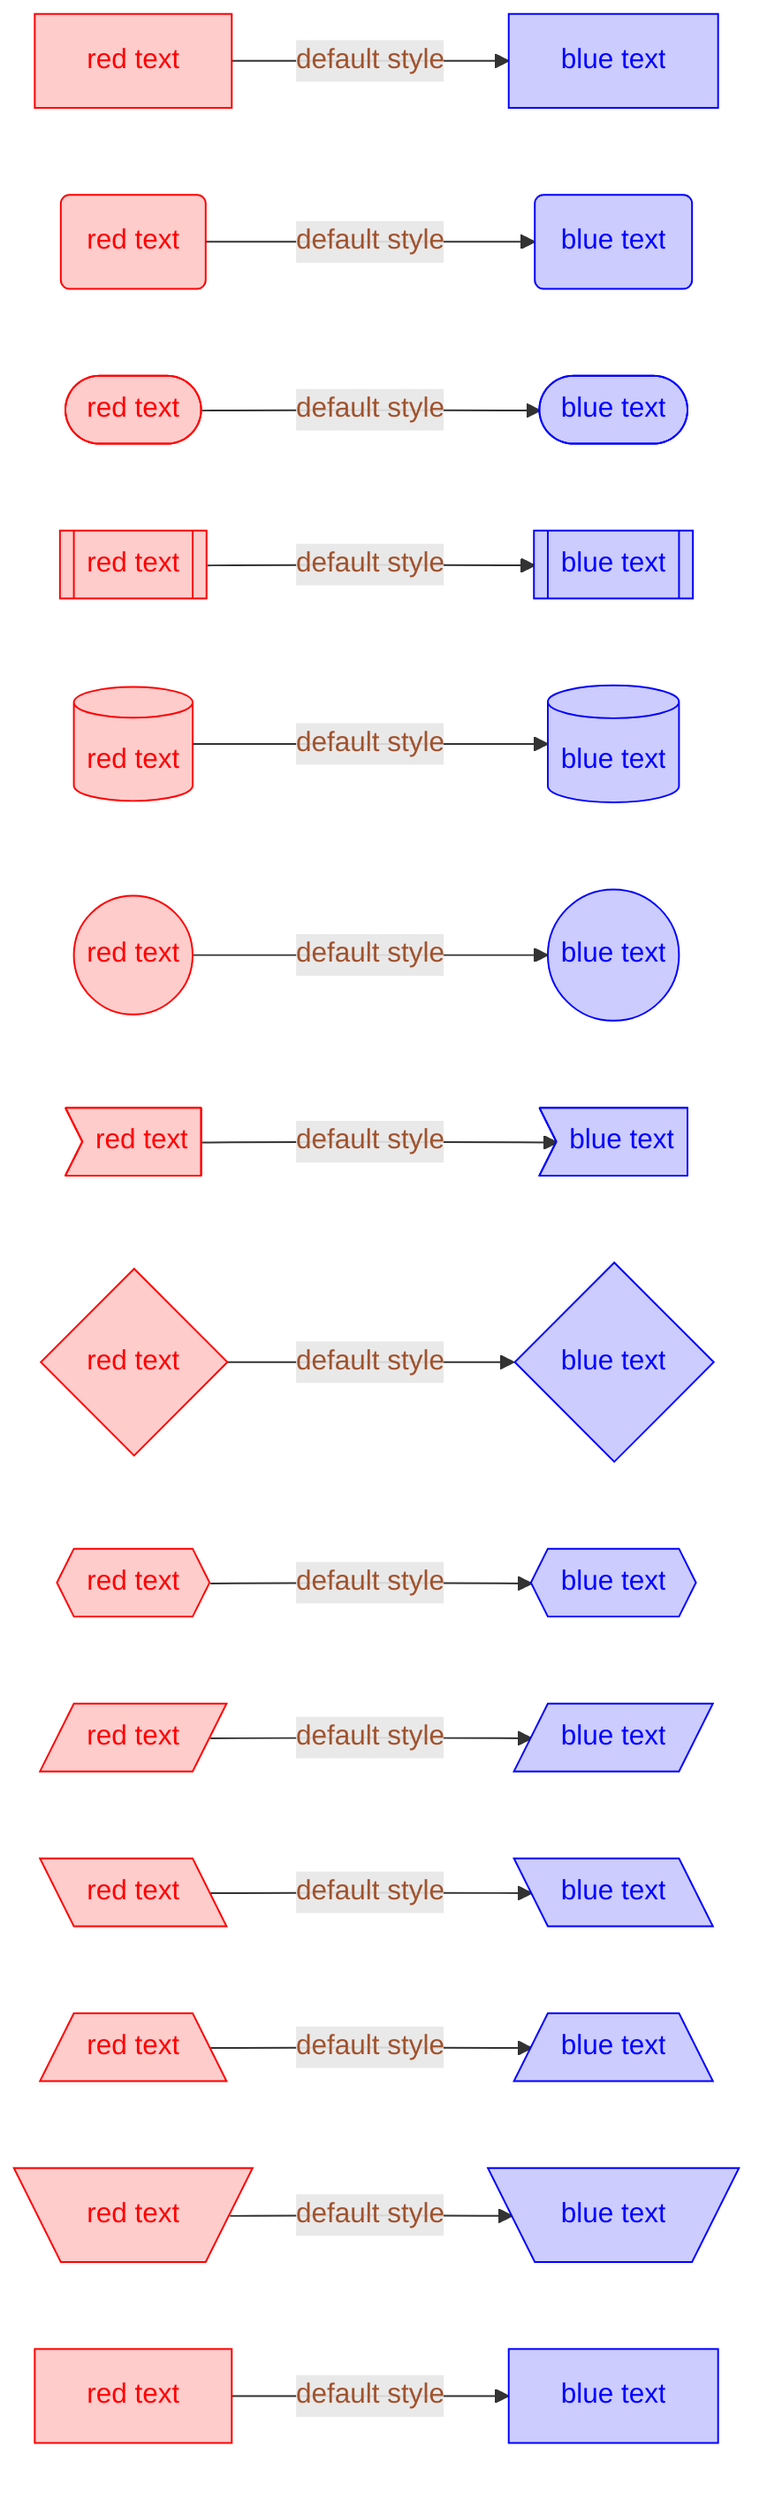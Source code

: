 graph LR
    A1[red text] -->|default style| A2[blue text]
    B1(red text) -->|default style| B2(blue text)
    C1([red text]) -->|default style| C2([blue text])
    D1[[red text]] -->|default style| D2[[blue text]]
    E1[(red text)] -->|default style| E2[(blue text)]
    F1((red text)) -->|default style| F2((blue text))
    G1>red text] -->|default style| G2>blue text]
    H1{red text} -->|default style| H2{blue text}
    I1{{red text}} -->|default style| I2{{blue text}}
    J1[/red text/] -->|default style| J2[/blue text/]
    K1[\red text\] -->|default style| K2[\blue text\]
    L1[/red text\] -->|default style| L2[/blue text\]
    M1[\red text/] -->|default style| M2[\blue text/]
    N1[red text] -->|default style| N2[blue text]
    linkStyle default color:Sienna;
    style A1 stroke:#ff0000,fill:#ffcccc,color:#ff0000
    style B1 stroke:#ff0000,fill:#ffcccc,color:#ff0000
    style C1 stroke:#ff0000,fill:#ffcccc,color:#ff0000
    style D1 stroke:#ff0000,fill:#ffcccc,color:#ff0000
    style E1 stroke:#ff0000,fill:#ffcccc,color:#ff0000
    style F1 stroke:#ff0000,fill:#ffcccc,color:#ff0000
    style G1 stroke:#ff0000,fill:#ffcccc,color:#ff0000
    style H1 stroke:#ff0000,fill:#ffcccc,color:#ff0000
    style I1 stroke:#ff0000,fill:#ffcccc,color:#ff0000
    style J1 stroke:#ff0000,fill:#ffcccc,color:#ff0000
    style K1 stroke:#ff0000,fill:#ffcccc,color:#ff0000
    style L1 stroke:#ff0000,fill:#ffcccc,color:#ff0000
    style M1 stroke:#ff0000,fill:#ffcccc,color:#ff0000
    style N1 stroke:#ff0000,fill:#ffcccc,color:#ff0000
    style A2 stroke:#0000ff,fill:#ccccff,color:#0000ff
    style B2 stroke:#0000ff,fill:#ccccff,color:#0000ff
    style C2 stroke:#0000ff,fill:#ccccff,color:#0000ff
    style D2 stroke:#0000ff,fill:#ccccff,color:#0000ff
    style E2 stroke:#0000ff,fill:#ccccff,color:#0000ff
    style F2 stroke:#0000ff,fill:#ccccff,color:#0000ff
    style G2 stroke:#0000ff,fill:#ccccff,color:#0000ff
    style H2 stroke:#0000ff,fill:#ccccff,color:#0000ff
    style I2 stroke:#0000ff,fill:#ccccff,color:#0000ff
    style J2 stroke:#0000ff,fill:#ccccff,color:#0000ff
    style K2 stroke:#0000ff,fill:#ccccff,color:#0000ff
    style L2 stroke:#0000ff,fill:#ccccff,color:#0000ff
    style M2 stroke:#0000ff,fill:#ccccff,color:#0000ff
    style N2 stroke:#0000ff,fill:#ccccff,color:#0000ff